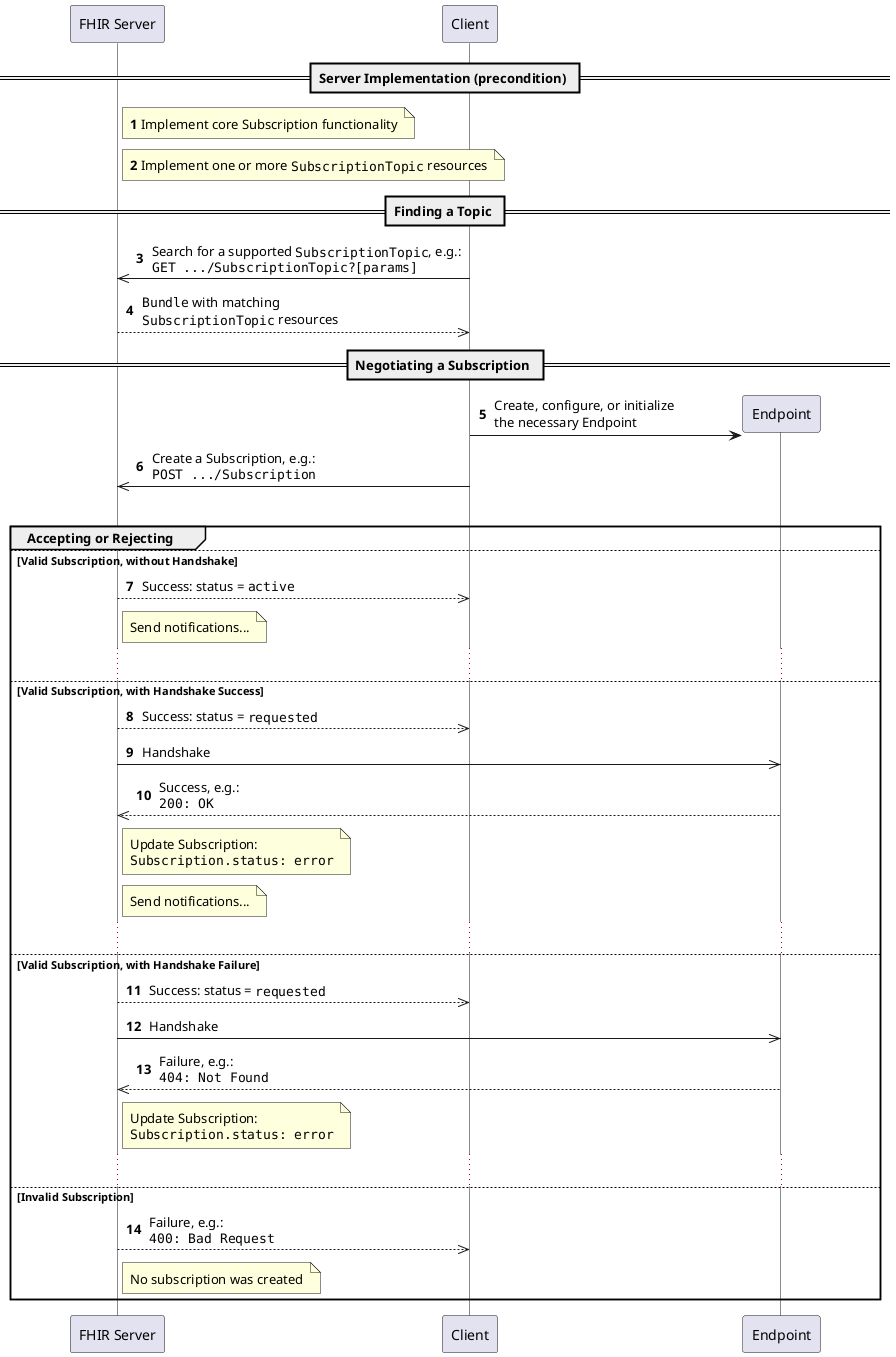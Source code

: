 @startuml
skinparam NoteTextAlignment left
skinparam Padding 2
skinparam ParticipantPadding 50
skinparam LifelineStrategy solid
autonumber

participant "FHIR Server" as S
participant Client      as C

== Server Implementation (precondition) ==

note right of S
  **1** Implement core Subscription functionality
end note

note right of S
  **2** Implement one or more ""SubscriptionTopic"" resources
end note

== Finding a Topic ==

autonumber 3

C->>S: Search for a supported ""SubscriptionTopic"", e.g.:\n""GET .../SubscriptionTopic?[params]""
return ""Bundle"" with matching\n""SubscriptionTopic"" resources

== Negotiating a Subscription ==

create Endpoint as E

C->E: Create, configure, or initialize\nthe necessary Endpoint
C->>S: Create a Subscription, e.g.:\n""POST .../Subscription""
|||

group Accepting or Rejecting 
else Valid Subscription, without Handshake
  S-->>C: Success: status = ""active""
  note right of S: Send notifications...
  ...
else Valid Subscription, with Handshake Success
  S-->>C: Success: status = ""requested""
  S->>E: Handshake
  E-->>S: Success, e.g.:\n""200: OK""
  note right of S
    Update Subscription:
    ""Subscription.status: error""
  end note
  note right of S: Send notifications...
  ...
else Valid Subscription, with Handshake Failure
  S-->>C: Success: status = ""requested""
  S->>E: Handshake
  E-->>S: Failure, e.g.:\n""404: Not Found""
  note right of S
    Update Subscription:
    ""Subscription.status: error""
  end note
  ...
else Invalid Subscription
  S-->>C: Failure, e.g.:\n""400: Bad Request""
  note right of S
    No subscription was created
  end note
end

@enduml